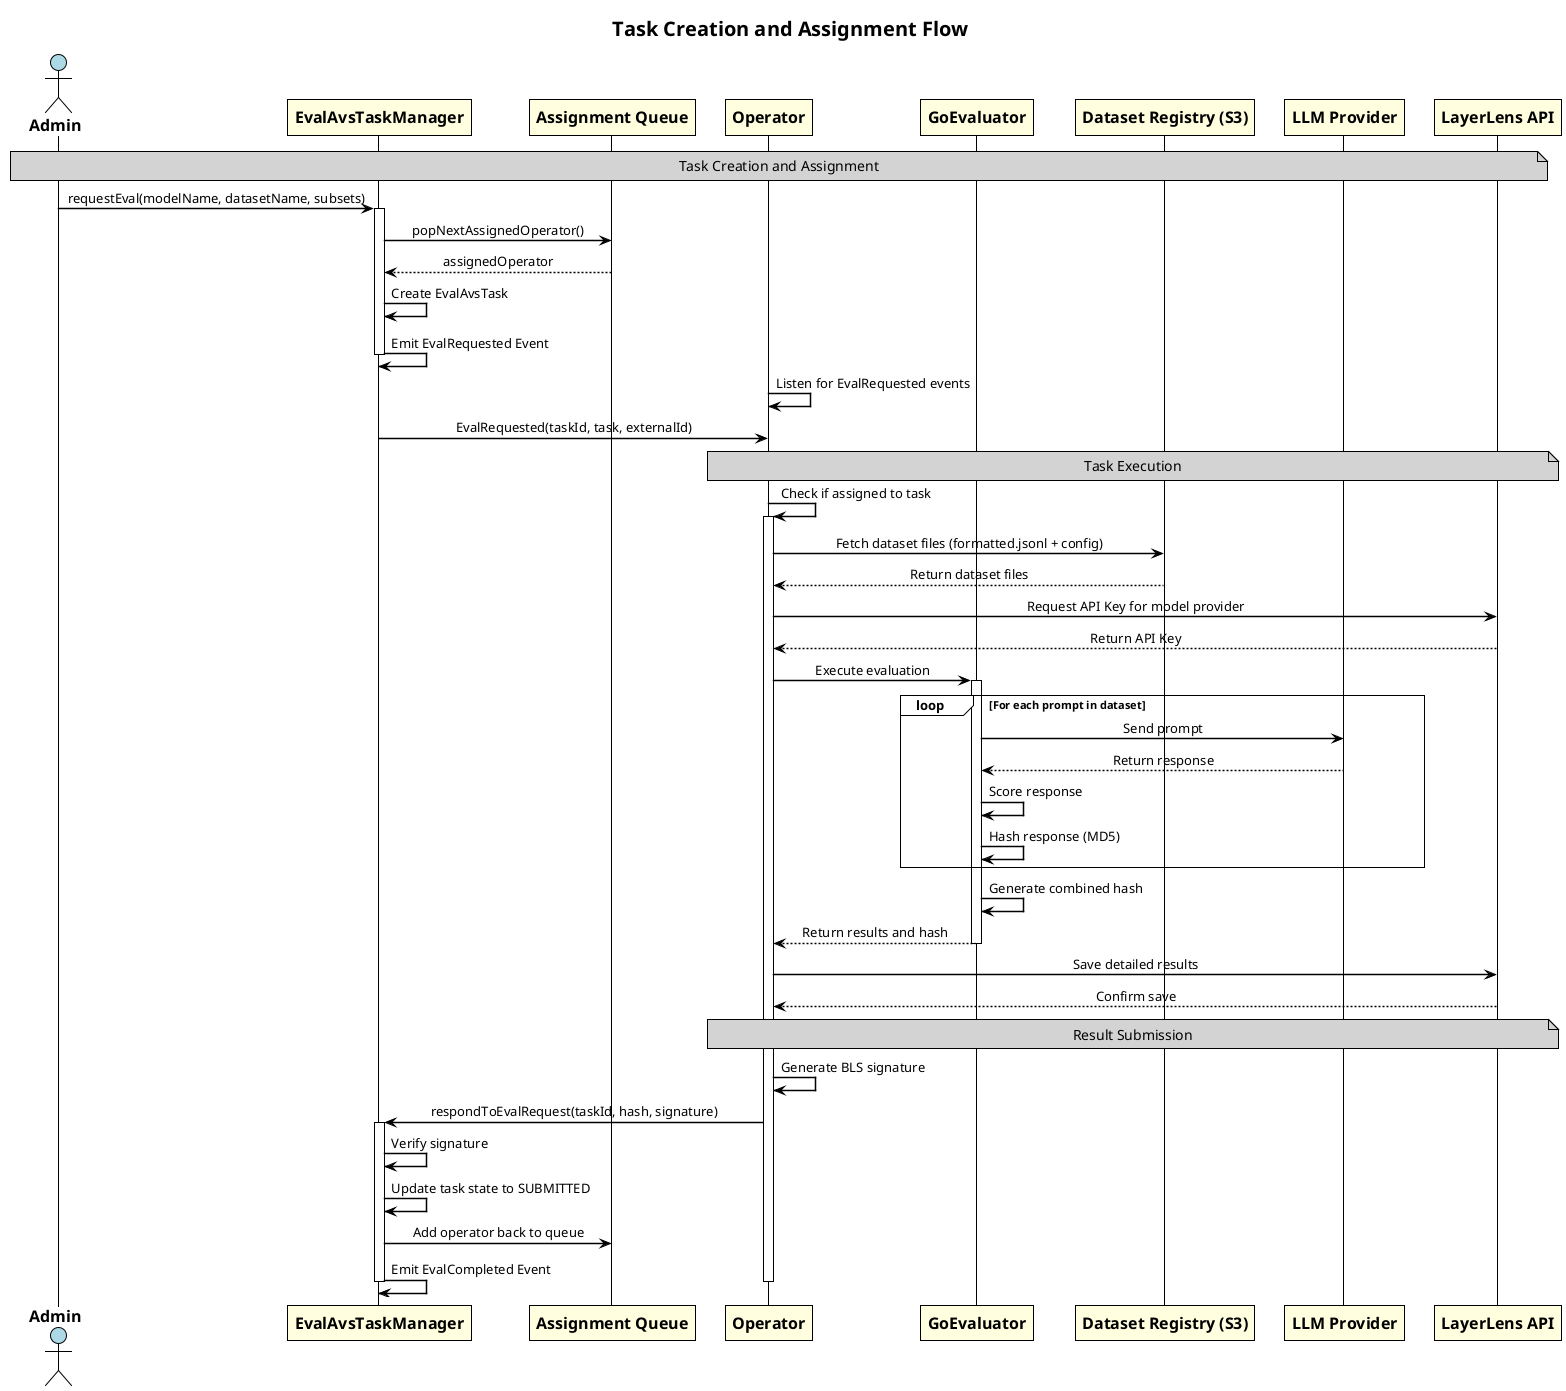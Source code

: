 @startuml avs-task-flow
!theme plain
skinparam handwritten false
skinparam shadowing false
skinparam roundCorner 0
skinparam linetype polyline

' Use improved fonts and spacing
skinparam backgroundColor white
skinparam defaultTextAlignment center

' Fix arrow styling
skinparam ArrowColor black
skinparam ArrowThickness 1.5
skinparam SequenceArrowThickness 1.5

' Improve fonts for better readability
skinparam ParticipantFontSize 16
skinparam ParticipantFontStyle bold
skinparam ActorFontSize 16
skinparam ActorFontStyle bold
skinparam NoteFontSize 14
skinparam TitleFontSize 20
skinparam TitleFontStyle bold

' Color participants for better visualization
skinparam ActorBackgroundColor lightblue
skinparam ParticipantBackgroundColor lightyellow
skinparam NoteBackgroundColor lightgray
skinparam DatabaseBackgroundColor lightgreen

title Task Creation and Assignment Flow

actor Admin
participant "EvalAvsTaskManager" as TaskManager
participant "Assignment Queue" as Queue
participant "Operator" as Operator
participant "GoEvaluator" as GoEvaluator
participant "Dataset Registry (S3)" as S3
participant "LLM Provider" as LLM
participant "LayerLens API" as API

note over Admin, API: Task Creation and Assignment

Admin -> TaskManager: requestEval(modelName, datasetName, subsets)
activate TaskManager
TaskManager -> Queue: popNextAssignedOperator()
Queue --> TaskManager: assignedOperator
TaskManager -> TaskManager: Create EvalAvsTask
TaskManager -> TaskManager: Emit EvalRequested Event
deactivate TaskManager

Operator -> Operator: Listen for EvalRequested events
TaskManager -> Operator: EvalRequested(taskId, task, externalId)

note over Operator, API: Task Execution

Operator -> Operator: Check if assigned to task
activate Operator
Operator -> S3: Fetch dataset files (formatted.jsonl + config)
S3 --> Operator: Return dataset files
Operator -> API: Request API Key for model provider
API --> Operator: Return API Key
Operator -> GoEvaluator: Execute evaluation

activate GoEvaluator
loop For each prompt in dataset
    GoEvaluator -> LLM: Send prompt
    LLM --> GoEvaluator: Return response
    GoEvaluator -> GoEvaluator: Score response
    GoEvaluator -> GoEvaluator: Hash response (MD5)
end
GoEvaluator -> GoEvaluator: Generate combined hash
GoEvaluator --> Operator: Return results and hash
deactivate GoEvaluator

Operator -> API: Save detailed results
API --> Operator: Confirm save

note over Operator, API: Result Submission

Operator -> Operator: Generate BLS signature
Operator -> TaskManager: respondToEvalRequest(taskId, hash, signature)
activate TaskManager
TaskManager -> TaskManager: Verify signature
TaskManager -> TaskManager: Update task state to SUBMITTED
TaskManager -> Queue: Add operator back to queue
TaskManager -> TaskManager: Emit EvalCompleted Event
deactivate TaskManager
deactivate Operator
@enduml